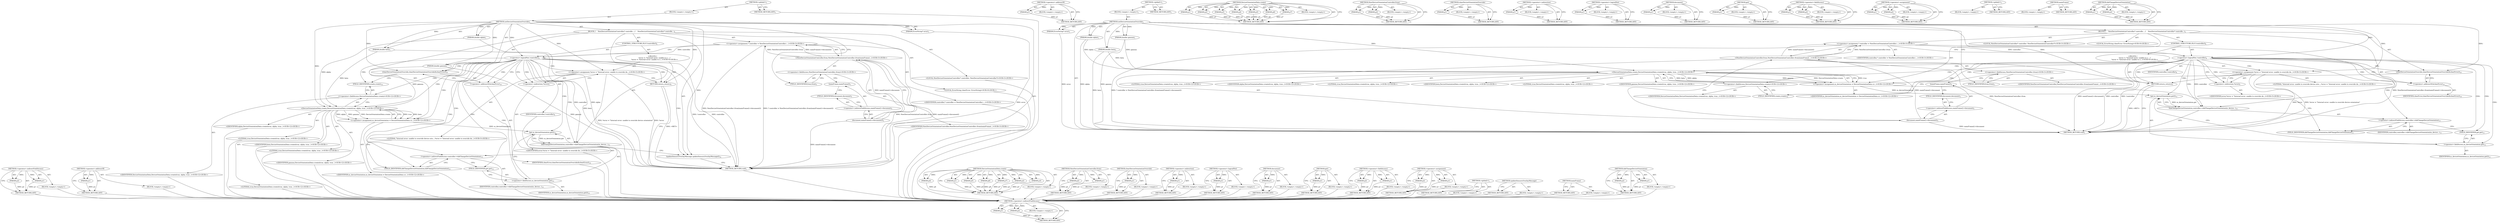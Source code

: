 digraph "didChangeDeviceOrientation" {
vulnerable_105 [label=<(METHOD,&lt;operator&gt;.indirectFieldAccess)>];
vulnerable_106 [label=<(PARAM,p1)>];
vulnerable_107 [label=<(PARAM,p2)>];
vulnerable_108 [label=<(BLOCK,&lt;empty&gt;,&lt;empty&gt;)>];
vulnerable_109 [label=<(METHOD_RETURN,ANY)>];
vulnerable_125 [label=<(METHOD,&lt;operator&gt;.addressOf)>];
vulnerable_126 [label=<(PARAM,p1)>];
vulnerable_127 [label=<(BLOCK,&lt;empty&gt;,&lt;empty&gt;)>];
vulnerable_128 [label=<(METHOD_RETURN,ANY)>];
vulnerable_6 [label=<(METHOD,&lt;global&gt;)<SUB>1</SUB>>];
vulnerable_7 [label=<(BLOCK,&lt;empty&gt;,&lt;empty&gt;)<SUB>1</SUB>>];
vulnerable_8 [label=<(METHOD,setDeviceOrientationOverride)<SUB>1</SUB>>];
vulnerable_9 [label=<(PARAM,ErrorString* error)<SUB>1</SUB>>];
vulnerable_10 [label=<(PARAM,double alpha)<SUB>1</SUB>>];
vulnerable_11 [label=<(PARAM,double beta)<SUB>1</SUB>>];
vulnerable_12 [label=<(PARAM,double gamma)<SUB>1</SUB>>];
vulnerable_13 [label=<(BLOCK,{
    NewDeviceOrientationController* controlle...,{
    NewDeviceOrientationController* controlle...)<SUB>2</SUB>>];
vulnerable_14 [label="<(LOCAL,NewDeviceOrientationController* controller: NewDeviceOrientationController*)<SUB>3</SUB>>"];
vulnerable_15 [label="<(&lt;operator&gt;.assignment,* controller = NewDeviceOrientationController::...)<SUB>3</SUB>>"];
vulnerable_16 [label="<(IDENTIFIER,controller,* controller = NewDeviceOrientationController::...)<SUB>3</SUB>>"];
vulnerable_17 [label="<(NewDeviceOrientationController.from,NewDeviceOrientationController::from(mainFrame(...)<SUB>3</SUB>>"];
vulnerable_18 [label="<(&lt;operator&gt;.fieldAccess,NewDeviceOrientationController::from)<SUB>3</SUB>>"];
vulnerable_19 [label="<(IDENTIFIER,NewDeviceOrientationController,NewDeviceOrientationController::from(mainFrame(...)<SUB>3</SUB>>"];
vulnerable_20 [label=<(FIELD_IDENTIFIER,from,from)<SUB>3</SUB>>];
vulnerable_21 [label=<(document,mainFrame()-&gt;document())<SUB>3</SUB>>];
vulnerable_22 [label=<(&lt;operator&gt;.indirectFieldAccess,mainFrame()-&gt;document)<SUB>3</SUB>>];
vulnerable_23 [label=<(mainFrame,mainFrame())<SUB>3</SUB>>];
vulnerable_24 [label=<(FIELD_IDENTIFIER,document,document)<SUB>3</SUB>>];
vulnerable_25 [label=<(CONTROL_STRUCTURE,IF,if (!controller))<SUB>4</SUB>>];
vulnerable_26 [label=<(&lt;operator&gt;.logicalNot,!controller)<SUB>4</SUB>>];
vulnerable_27 [label=<(IDENTIFIER,controller,!controller)<SUB>4</SUB>>];
vulnerable_28 [label="<(BLOCK,{
        *error = &quot;Internal error: unable to o...,{
        *error = &quot;Internal error: unable to o...)<SUB>4</SUB>>"];
vulnerable_29 [label="<(&lt;operator&gt;.assignment,*error = &quot;Internal error: unable to override de...)<SUB>5</SUB>>"];
vulnerable_30 [label=<(&lt;operator&gt;.indirection,*error)<SUB>5</SUB>>];
vulnerable_31 [label="<(IDENTIFIER,error,*error = &quot;Internal error: unable to override de...)<SUB>5</SUB>>"];
vulnerable_32 [label="<(LITERAL,&quot;Internal error: unable to override device orie...,*error = &quot;Internal error: unable to override de...)<SUB>5</SUB>>"];
vulnerable_33 [label=<(RETURN,return;,return;)<SUB>6</SUB>>];
vulnerable_34 [label="<(LOCAL,ErrorString clearError: ErrorString)<SUB>9</SUB>>"];
vulnerable_35 [label=<(clearDeviceOrientationOverride,clearDeviceOrientationOverride(&amp;clearError))<SUB>10</SUB>>];
vulnerable_36 [label=<(&lt;operator&gt;.addressOf,&amp;clearError)<SUB>10</SUB>>];
vulnerable_37 [label=<(IDENTIFIER,clearError,clearDeviceOrientationOverride(&amp;clearError))<SUB>10</SUB>>];
vulnerable_38 [label="<(&lt;operator&gt;.assignment,m_deviceOrientation = DeviceOrientationData::cr...)<SUB>12</SUB>>"];
vulnerable_39 [label="<(IDENTIFIER,m_deviceOrientation,m_deviceOrientation = DeviceOrientationData::cr...)<SUB>12</SUB>>"];
vulnerable_40 [label="<(DeviceOrientationData.create,DeviceOrientationData::create(true, alpha, true...)<SUB>12</SUB>>"];
vulnerable_41 [label="<(&lt;operator&gt;.fieldAccess,DeviceOrientationData::create)<SUB>12</SUB>>"];
vulnerable_42 [label="<(IDENTIFIER,DeviceOrientationData,DeviceOrientationData::create(true, alpha, true...)<SUB>12</SUB>>"];
vulnerable_43 [label=<(FIELD_IDENTIFIER,create,create)<SUB>12</SUB>>];
vulnerable_44 [label="<(LITERAL,true,DeviceOrientationData::create(true, alpha, true...)<SUB>12</SUB>>"];
vulnerable_45 [label="<(IDENTIFIER,alpha,DeviceOrientationData::create(true, alpha, true...)<SUB>12</SUB>>"];
vulnerable_46 [label="<(LITERAL,true,DeviceOrientationData::create(true, alpha, true...)<SUB>12</SUB>>"];
vulnerable_47 [label="<(IDENTIFIER,beta,DeviceOrientationData::create(true, alpha, true...)<SUB>12</SUB>>"];
vulnerable_48 [label="<(LITERAL,true,DeviceOrientationData::create(true, alpha, true...)<SUB>12</SUB>>"];
vulnerable_49 [label="<(IDENTIFIER,gamma,DeviceOrientationData::create(true, alpha, true...)<SUB>12</SUB>>"];
vulnerable_50 [label=<(didChangeDeviceOrientation,controller-&gt;didChangeDeviceOrientation(m_device...)<SUB>13</SUB>>];
vulnerable_51 [label=<(&lt;operator&gt;.indirectFieldAccess,controller-&gt;didChangeDeviceOrientation)<SUB>13</SUB>>];
vulnerable_52 [label=<(IDENTIFIER,controller,controller-&gt;didChangeDeviceOrientation(m_device...)<SUB>13</SUB>>];
vulnerable_53 [label=<(FIELD_IDENTIFIER,didChangeDeviceOrientation,didChangeDeviceOrientation)<SUB>13</SUB>>];
vulnerable_54 [label=<(get,m_deviceOrientation.get())<SUB>13</SUB>>];
vulnerable_55 [label=<(&lt;operator&gt;.fieldAccess,m_deviceOrientation.get)<SUB>13</SUB>>];
vulnerable_56 [label=<(IDENTIFIER,m_deviceOrientation,m_deviceOrientation.get())<SUB>13</SUB>>];
vulnerable_57 [label=<(FIELD_IDENTIFIER,get,get)<SUB>13</SUB>>];
vulnerable_58 [label=<(updateSensorsOverlayMessage,updateSensorsOverlayMessage())<SUB>14</SUB>>];
vulnerable_59 [label=<(METHOD_RETURN,void)<SUB>1</SUB>>];
vulnerable_61 [label=<(METHOD_RETURN,ANY)<SUB>1</SUB>>];
vulnerable_129 [label=<(METHOD,DeviceOrientationData.create)>];
vulnerable_130 [label=<(PARAM,p1)>];
vulnerable_131 [label=<(PARAM,p2)>];
vulnerable_132 [label=<(PARAM,p3)>];
vulnerable_133 [label=<(PARAM,p4)>];
vulnerable_134 [label=<(PARAM,p5)>];
vulnerable_135 [label=<(PARAM,p6)>];
vulnerable_136 [label=<(PARAM,p7)>];
vulnerable_137 [label=<(BLOCK,&lt;empty&gt;,&lt;empty&gt;)>];
vulnerable_138 [label=<(METHOD_RETURN,ANY)>];
vulnerable_91 [label=<(METHOD,NewDeviceOrientationController.from)>];
vulnerable_92 [label=<(PARAM,p1)>];
vulnerable_93 [label=<(PARAM,p2)>];
vulnerable_94 [label=<(BLOCK,&lt;empty&gt;,&lt;empty&gt;)>];
vulnerable_95 [label=<(METHOD_RETURN,ANY)>];
vulnerable_121 [label=<(METHOD,clearDeviceOrientationOverride)>];
vulnerable_122 [label=<(PARAM,p1)>];
vulnerable_123 [label=<(BLOCK,&lt;empty&gt;,&lt;empty&gt;)>];
vulnerable_124 [label=<(METHOD_RETURN,ANY)>];
vulnerable_117 [label=<(METHOD,&lt;operator&gt;.indirection)>];
vulnerable_118 [label=<(PARAM,p1)>];
vulnerable_119 [label=<(BLOCK,&lt;empty&gt;,&lt;empty&gt;)>];
vulnerable_120 [label=<(METHOD_RETURN,ANY)>];
vulnerable_113 [label=<(METHOD,&lt;operator&gt;.logicalNot)>];
vulnerable_114 [label=<(PARAM,p1)>];
vulnerable_115 [label=<(BLOCK,&lt;empty&gt;,&lt;empty&gt;)>];
vulnerable_116 [label=<(METHOD_RETURN,ANY)>];
vulnerable_101 [label=<(METHOD,document)>];
vulnerable_102 [label=<(PARAM,p1)>];
vulnerable_103 [label=<(BLOCK,&lt;empty&gt;,&lt;empty&gt;)>];
vulnerable_104 [label=<(METHOD_RETURN,ANY)>];
vulnerable_144 [label=<(METHOD,get)>];
vulnerable_145 [label=<(PARAM,p1)>];
vulnerable_146 [label=<(BLOCK,&lt;empty&gt;,&lt;empty&gt;)>];
vulnerable_147 [label=<(METHOD_RETURN,ANY)>];
vulnerable_96 [label=<(METHOD,&lt;operator&gt;.fieldAccess)>];
vulnerable_97 [label=<(PARAM,p1)>];
vulnerable_98 [label=<(PARAM,p2)>];
vulnerable_99 [label=<(BLOCK,&lt;empty&gt;,&lt;empty&gt;)>];
vulnerable_100 [label=<(METHOD_RETURN,ANY)>];
vulnerable_86 [label=<(METHOD,&lt;operator&gt;.assignment)>];
vulnerable_87 [label=<(PARAM,p1)>];
vulnerable_88 [label=<(PARAM,p2)>];
vulnerable_89 [label=<(BLOCK,&lt;empty&gt;,&lt;empty&gt;)>];
vulnerable_90 [label=<(METHOD_RETURN,ANY)>];
vulnerable_80 [label=<(METHOD,&lt;global&gt;)<SUB>1</SUB>>];
vulnerable_81 [label=<(BLOCK,&lt;empty&gt;,&lt;empty&gt;)>];
vulnerable_82 [label=<(METHOD_RETURN,ANY)>];
vulnerable_148 [label=<(METHOD,updateSensorsOverlayMessage)>];
vulnerable_149 [label=<(BLOCK,&lt;empty&gt;,&lt;empty&gt;)>];
vulnerable_150 [label=<(METHOD_RETURN,ANY)>];
vulnerable_110 [label=<(METHOD,mainFrame)>];
vulnerable_111 [label=<(BLOCK,&lt;empty&gt;,&lt;empty&gt;)>];
vulnerable_112 [label=<(METHOD_RETURN,ANY)>];
vulnerable_139 [label=<(METHOD,didChangeDeviceOrientation)>];
vulnerable_140 [label=<(PARAM,p1)>];
vulnerable_141 [label=<(PARAM,p2)>];
vulnerable_142 [label=<(BLOCK,&lt;empty&gt;,&lt;empty&gt;)>];
vulnerable_143 [label=<(METHOD_RETURN,ANY)>];
fixed_104 [label=<(METHOD,&lt;operator&gt;.indirectFieldAccess)>];
fixed_105 [label=<(PARAM,p1)>];
fixed_106 [label=<(PARAM,p2)>];
fixed_107 [label=<(BLOCK,&lt;empty&gt;,&lt;empty&gt;)>];
fixed_108 [label=<(METHOD_RETURN,ANY)>];
fixed_124 [label=<(METHOD,&lt;operator&gt;.addressOf)>];
fixed_125 [label=<(PARAM,p1)>];
fixed_126 [label=<(BLOCK,&lt;empty&gt;,&lt;empty&gt;)>];
fixed_127 [label=<(METHOD_RETURN,ANY)>];
fixed_6 [label=<(METHOD,&lt;global&gt;)<SUB>1</SUB>>];
fixed_7 [label=<(BLOCK,&lt;empty&gt;,&lt;empty&gt;)<SUB>1</SUB>>];
fixed_8 [label=<(METHOD,setDeviceOrientationOverride)<SUB>1</SUB>>];
fixed_9 [label=<(PARAM,ErrorString* error)<SUB>1</SUB>>];
fixed_10 [label=<(PARAM,double alpha)<SUB>1</SUB>>];
fixed_11 [label=<(PARAM,double beta)<SUB>1</SUB>>];
fixed_12 [label=<(PARAM,double gamma)<SUB>1</SUB>>];
fixed_13 [label=<(BLOCK,{
    NewDeviceOrientationController* controlle...,{
    NewDeviceOrientationController* controlle...)<SUB>2</SUB>>];
fixed_14 [label="<(LOCAL,NewDeviceOrientationController* controller: NewDeviceOrientationController*)<SUB>3</SUB>>"];
fixed_15 [label="<(&lt;operator&gt;.assignment,* controller = NewDeviceOrientationController::...)<SUB>3</SUB>>"];
fixed_16 [label="<(IDENTIFIER,controller,* controller = NewDeviceOrientationController::...)<SUB>3</SUB>>"];
fixed_17 [label="<(NewDeviceOrientationController.from,NewDeviceOrientationController::from(mainFrame(...)<SUB>3</SUB>>"];
fixed_18 [label="<(&lt;operator&gt;.fieldAccess,NewDeviceOrientationController::from)<SUB>3</SUB>>"];
fixed_19 [label="<(IDENTIFIER,NewDeviceOrientationController,NewDeviceOrientationController::from(mainFrame(...)<SUB>3</SUB>>"];
fixed_20 [label=<(FIELD_IDENTIFIER,from,from)<SUB>3</SUB>>];
fixed_21 [label=<(document,mainFrame()-&gt;document())<SUB>3</SUB>>];
fixed_22 [label=<(&lt;operator&gt;.indirectFieldAccess,mainFrame()-&gt;document)<SUB>3</SUB>>];
fixed_23 [label=<(mainFrame,mainFrame())<SUB>3</SUB>>];
fixed_24 [label=<(FIELD_IDENTIFIER,document,document)<SUB>3</SUB>>];
fixed_25 [label=<(CONTROL_STRUCTURE,IF,if (!controller))<SUB>4</SUB>>];
fixed_26 [label=<(&lt;operator&gt;.logicalNot,!controller)<SUB>4</SUB>>];
fixed_27 [label=<(IDENTIFIER,controller,!controller)<SUB>4</SUB>>];
fixed_28 [label="<(BLOCK,{
        *error = &quot;Internal error: unable to o...,{
        *error = &quot;Internal error: unable to o...)<SUB>4</SUB>>"];
fixed_29 [label="<(&lt;operator&gt;.assignment,*error = &quot;Internal error: unable to override de...)<SUB>5</SUB>>"];
fixed_30 [label=<(&lt;operator&gt;.indirection,*error)<SUB>5</SUB>>];
fixed_31 [label="<(IDENTIFIER,error,*error = &quot;Internal error: unable to override de...)<SUB>5</SUB>>"];
fixed_32 [label="<(LITERAL,&quot;Internal error: unable to override device orie...,*error = &quot;Internal error: unable to override de...)<SUB>5</SUB>>"];
fixed_33 [label=<(RETURN,return;,return;)<SUB>6</SUB>>];
fixed_34 [label="<(LOCAL,ErrorString clearError: ErrorString)<SUB>9</SUB>>"];
fixed_35 [label=<(clearDeviceOrientationOverride,clearDeviceOrientationOverride(&amp;clearError))<SUB>10</SUB>>];
fixed_36 [label=<(&lt;operator&gt;.addressOf,&amp;clearError)<SUB>10</SUB>>];
fixed_37 [label=<(IDENTIFIER,clearError,clearDeviceOrientationOverride(&amp;clearError))<SUB>10</SUB>>];
fixed_38 [label="<(&lt;operator&gt;.assignment,m_deviceOrientation = DeviceOrientationData::cr...)<SUB>12</SUB>>"];
fixed_39 [label="<(IDENTIFIER,m_deviceOrientation,m_deviceOrientation = DeviceOrientationData::cr...)<SUB>12</SUB>>"];
fixed_40 [label="<(DeviceOrientationData.create,DeviceOrientationData::create(true, alpha, true...)<SUB>12</SUB>>"];
fixed_41 [label="<(&lt;operator&gt;.fieldAccess,DeviceOrientationData::create)<SUB>12</SUB>>"];
fixed_42 [label="<(IDENTIFIER,DeviceOrientationData,DeviceOrientationData::create(true, alpha, true...)<SUB>12</SUB>>"];
fixed_43 [label=<(FIELD_IDENTIFIER,create,create)<SUB>12</SUB>>];
fixed_44 [label="<(LITERAL,true,DeviceOrientationData::create(true, alpha, true...)<SUB>12</SUB>>"];
fixed_45 [label="<(IDENTIFIER,alpha,DeviceOrientationData::create(true, alpha, true...)<SUB>12</SUB>>"];
fixed_46 [label="<(LITERAL,true,DeviceOrientationData::create(true, alpha, true...)<SUB>12</SUB>>"];
fixed_47 [label="<(IDENTIFIER,beta,DeviceOrientationData::create(true, alpha, true...)<SUB>12</SUB>>"];
fixed_48 [label="<(LITERAL,true,DeviceOrientationData::create(true, alpha, true...)<SUB>12</SUB>>"];
fixed_49 [label="<(IDENTIFIER,gamma,DeviceOrientationData::create(true, alpha, true...)<SUB>12</SUB>>"];
fixed_50 [label=<(didChangeDeviceOrientation,controller-&gt;didChangeDeviceOrientation(m_device...)<SUB>13</SUB>>];
fixed_51 [label=<(&lt;operator&gt;.indirectFieldAccess,controller-&gt;didChangeDeviceOrientation)<SUB>13</SUB>>];
fixed_52 [label=<(IDENTIFIER,controller,controller-&gt;didChangeDeviceOrientation(m_device...)<SUB>13</SUB>>];
fixed_53 [label=<(FIELD_IDENTIFIER,didChangeDeviceOrientation,didChangeDeviceOrientation)<SUB>13</SUB>>];
fixed_54 [label=<(get,m_deviceOrientation.get())<SUB>13</SUB>>];
fixed_55 [label=<(&lt;operator&gt;.fieldAccess,m_deviceOrientation.get)<SUB>13</SUB>>];
fixed_56 [label=<(IDENTIFIER,m_deviceOrientation,m_deviceOrientation.get())<SUB>13</SUB>>];
fixed_57 [label=<(FIELD_IDENTIFIER,get,get)<SUB>13</SUB>>];
fixed_58 [label=<(METHOD_RETURN,void)<SUB>1</SUB>>];
fixed_60 [label=<(METHOD_RETURN,ANY)<SUB>1</SUB>>];
fixed_128 [label=<(METHOD,DeviceOrientationData.create)>];
fixed_129 [label=<(PARAM,p1)>];
fixed_130 [label=<(PARAM,p2)>];
fixed_131 [label=<(PARAM,p3)>];
fixed_132 [label=<(PARAM,p4)>];
fixed_133 [label=<(PARAM,p5)>];
fixed_134 [label=<(PARAM,p6)>];
fixed_135 [label=<(PARAM,p7)>];
fixed_136 [label=<(BLOCK,&lt;empty&gt;,&lt;empty&gt;)>];
fixed_137 [label=<(METHOD_RETURN,ANY)>];
fixed_90 [label=<(METHOD,NewDeviceOrientationController.from)>];
fixed_91 [label=<(PARAM,p1)>];
fixed_92 [label=<(PARAM,p2)>];
fixed_93 [label=<(BLOCK,&lt;empty&gt;,&lt;empty&gt;)>];
fixed_94 [label=<(METHOD_RETURN,ANY)>];
fixed_120 [label=<(METHOD,clearDeviceOrientationOverride)>];
fixed_121 [label=<(PARAM,p1)>];
fixed_122 [label=<(BLOCK,&lt;empty&gt;,&lt;empty&gt;)>];
fixed_123 [label=<(METHOD_RETURN,ANY)>];
fixed_116 [label=<(METHOD,&lt;operator&gt;.indirection)>];
fixed_117 [label=<(PARAM,p1)>];
fixed_118 [label=<(BLOCK,&lt;empty&gt;,&lt;empty&gt;)>];
fixed_119 [label=<(METHOD_RETURN,ANY)>];
fixed_112 [label=<(METHOD,&lt;operator&gt;.logicalNot)>];
fixed_113 [label=<(PARAM,p1)>];
fixed_114 [label=<(BLOCK,&lt;empty&gt;,&lt;empty&gt;)>];
fixed_115 [label=<(METHOD_RETURN,ANY)>];
fixed_100 [label=<(METHOD,document)>];
fixed_101 [label=<(PARAM,p1)>];
fixed_102 [label=<(BLOCK,&lt;empty&gt;,&lt;empty&gt;)>];
fixed_103 [label=<(METHOD_RETURN,ANY)>];
fixed_143 [label=<(METHOD,get)>];
fixed_144 [label=<(PARAM,p1)>];
fixed_145 [label=<(BLOCK,&lt;empty&gt;,&lt;empty&gt;)>];
fixed_146 [label=<(METHOD_RETURN,ANY)>];
fixed_95 [label=<(METHOD,&lt;operator&gt;.fieldAccess)>];
fixed_96 [label=<(PARAM,p1)>];
fixed_97 [label=<(PARAM,p2)>];
fixed_98 [label=<(BLOCK,&lt;empty&gt;,&lt;empty&gt;)>];
fixed_99 [label=<(METHOD_RETURN,ANY)>];
fixed_85 [label=<(METHOD,&lt;operator&gt;.assignment)>];
fixed_86 [label=<(PARAM,p1)>];
fixed_87 [label=<(PARAM,p2)>];
fixed_88 [label=<(BLOCK,&lt;empty&gt;,&lt;empty&gt;)>];
fixed_89 [label=<(METHOD_RETURN,ANY)>];
fixed_79 [label=<(METHOD,&lt;global&gt;)<SUB>1</SUB>>];
fixed_80 [label=<(BLOCK,&lt;empty&gt;,&lt;empty&gt;)>];
fixed_81 [label=<(METHOD_RETURN,ANY)>];
fixed_109 [label=<(METHOD,mainFrame)>];
fixed_110 [label=<(BLOCK,&lt;empty&gt;,&lt;empty&gt;)>];
fixed_111 [label=<(METHOD_RETURN,ANY)>];
fixed_138 [label=<(METHOD,didChangeDeviceOrientation)>];
fixed_139 [label=<(PARAM,p1)>];
fixed_140 [label=<(PARAM,p2)>];
fixed_141 [label=<(BLOCK,&lt;empty&gt;,&lt;empty&gt;)>];
fixed_142 [label=<(METHOD_RETURN,ANY)>];
vulnerable_105 -> vulnerable_106  [key=0, label="AST: "];
vulnerable_105 -> vulnerable_106  [key=1, label="DDG: "];
vulnerable_105 -> vulnerable_108  [key=0, label="AST: "];
vulnerable_105 -> vulnerable_107  [key=0, label="AST: "];
vulnerable_105 -> vulnerable_107  [key=1, label="DDG: "];
vulnerable_105 -> vulnerable_109  [key=0, label="AST: "];
vulnerable_105 -> vulnerable_109  [key=1, label="CFG: "];
vulnerable_106 -> vulnerable_109  [key=0, label="DDG: p1"];
vulnerable_107 -> vulnerable_109  [key=0, label="DDG: p2"];
vulnerable_108 -> fixed_104  [key=0];
vulnerable_109 -> fixed_104  [key=0];
vulnerable_125 -> vulnerable_126  [key=0, label="AST: "];
vulnerable_125 -> vulnerable_126  [key=1, label="DDG: "];
vulnerable_125 -> vulnerable_127  [key=0, label="AST: "];
vulnerable_125 -> vulnerable_128  [key=0, label="AST: "];
vulnerable_125 -> vulnerable_128  [key=1, label="CFG: "];
vulnerable_126 -> vulnerable_128  [key=0, label="DDG: p1"];
vulnerable_127 -> fixed_104  [key=0];
vulnerable_128 -> fixed_104  [key=0];
vulnerable_6 -> vulnerable_7  [key=0, label="AST: "];
vulnerable_6 -> vulnerable_61  [key=0, label="AST: "];
vulnerable_6 -> vulnerable_61  [key=1, label="CFG: "];
vulnerable_7 -> vulnerable_8  [key=0, label="AST: "];
vulnerable_8 -> vulnerable_9  [key=0, label="AST: "];
vulnerable_8 -> vulnerable_9  [key=1, label="DDG: "];
vulnerable_8 -> vulnerable_10  [key=0, label="AST: "];
vulnerable_8 -> vulnerable_10  [key=1, label="DDG: "];
vulnerable_8 -> vulnerable_11  [key=0, label="AST: "];
vulnerable_8 -> vulnerable_11  [key=1, label="DDG: "];
vulnerable_8 -> vulnerable_12  [key=0, label="AST: "];
vulnerable_8 -> vulnerable_12  [key=1, label="DDG: "];
vulnerable_8 -> vulnerable_13  [key=0, label="AST: "];
vulnerable_8 -> vulnerable_59  [key=0, label="AST: "];
vulnerable_8 -> vulnerable_20  [key=0, label="CFG: "];
vulnerable_8 -> vulnerable_58  [key=0, label="DDG: "];
vulnerable_8 -> vulnerable_35  [key=0, label="DDG: "];
vulnerable_8 -> vulnerable_26  [key=0, label="DDG: "];
vulnerable_8 -> vulnerable_29  [key=0, label="DDG: "];
vulnerable_8 -> vulnerable_33  [key=0, label="DDG: "];
vulnerable_8 -> vulnerable_40  [key=0, label="DDG: "];
vulnerable_9 -> vulnerable_59  [key=0, label="DDG: error"];
vulnerable_10 -> vulnerable_59  [key=0, label="DDG: alpha"];
vulnerable_10 -> vulnerable_40  [key=0, label="DDG: alpha"];
vulnerable_11 -> vulnerable_59  [key=0, label="DDG: beta"];
vulnerable_11 -> vulnerable_40  [key=0, label="DDG: beta"];
vulnerable_12 -> vulnerable_59  [key=0, label="DDG: gamma"];
vulnerable_12 -> vulnerable_40  [key=0, label="DDG: gamma"];
vulnerable_13 -> vulnerable_14  [key=0, label="AST: "];
vulnerable_13 -> vulnerable_15  [key=0, label="AST: "];
vulnerable_13 -> vulnerable_25  [key=0, label="AST: "];
vulnerable_13 -> vulnerable_34  [key=0, label="AST: "];
vulnerable_13 -> vulnerable_35  [key=0, label="AST: "];
vulnerable_13 -> vulnerable_38  [key=0, label="AST: "];
vulnerable_13 -> vulnerable_50  [key=0, label="AST: "];
vulnerable_13 -> vulnerable_58  [key=0, label="AST: "];
vulnerable_14 -> fixed_104  [key=0];
vulnerable_15 -> vulnerable_16  [key=0, label="AST: "];
vulnerable_15 -> vulnerable_17  [key=0, label="AST: "];
vulnerable_15 -> vulnerable_26  [key=0, label="CFG: "];
vulnerable_15 -> vulnerable_26  [key=1, label="DDG: controller"];
vulnerable_15 -> vulnerable_59  [key=0, label="DDG: NewDeviceOrientationController::from(mainFrame()-&gt;document())"];
vulnerable_15 -> vulnerable_59  [key=1, label="DDG: * controller = NewDeviceOrientationController::from(mainFrame()-&gt;document())"];
vulnerable_16 -> fixed_104  [key=0];
vulnerable_17 -> vulnerable_18  [key=0, label="AST: "];
vulnerable_17 -> vulnerable_21  [key=0, label="AST: "];
vulnerable_17 -> vulnerable_15  [key=0, label="CFG: "];
vulnerable_17 -> vulnerable_15  [key=1, label="DDG: NewDeviceOrientationController::from"];
vulnerable_17 -> vulnerable_15  [key=2, label="DDG: mainFrame()-&gt;document()"];
vulnerable_17 -> vulnerable_59  [key=0, label="DDG: NewDeviceOrientationController::from"];
vulnerable_17 -> vulnerable_59  [key=1, label="DDG: mainFrame()-&gt;document()"];
vulnerable_18 -> vulnerable_19  [key=0, label="AST: "];
vulnerable_18 -> vulnerable_20  [key=0, label="AST: "];
vulnerable_18 -> vulnerable_23  [key=0, label="CFG: "];
vulnerable_19 -> fixed_104  [key=0];
vulnerable_20 -> vulnerable_18  [key=0, label="CFG: "];
vulnerable_21 -> vulnerable_22  [key=0, label="AST: "];
vulnerable_21 -> vulnerable_17  [key=0, label="CFG: "];
vulnerable_21 -> vulnerable_17  [key=1, label="DDG: mainFrame()-&gt;document"];
vulnerable_21 -> vulnerable_59  [key=0, label="DDG: mainFrame()-&gt;document"];
vulnerable_22 -> vulnerable_23  [key=0, label="AST: "];
vulnerable_22 -> vulnerable_24  [key=0, label="AST: "];
vulnerable_22 -> vulnerable_21  [key=0, label="CFG: "];
vulnerable_23 -> vulnerable_24  [key=0, label="CFG: "];
vulnerable_24 -> vulnerable_22  [key=0, label="CFG: "];
vulnerable_25 -> vulnerable_26  [key=0, label="AST: "];
vulnerable_25 -> vulnerable_28  [key=0, label="AST: "];
vulnerable_26 -> vulnerable_27  [key=0, label="AST: "];
vulnerable_26 -> vulnerable_30  [key=0, label="CFG: "];
vulnerable_26 -> vulnerable_30  [key=1, label="CDG: "];
vulnerable_26 -> vulnerable_36  [key=0, label="CFG: "];
vulnerable_26 -> vulnerable_36  [key=1, label="CDG: "];
vulnerable_26 -> vulnerable_59  [key=0, label="DDG: controller"];
vulnerable_26 -> vulnerable_59  [key=1, label="DDG: !controller"];
vulnerable_26 -> vulnerable_50  [key=0, label="DDG: controller"];
vulnerable_26 -> vulnerable_50  [key=1, label="CDG: "];
vulnerable_26 -> vulnerable_58  [key=0, label="CDG: "];
vulnerable_26 -> vulnerable_33  [key=0, label="CDG: "];
vulnerable_26 -> vulnerable_51  [key=0, label="CDG: "];
vulnerable_26 -> vulnerable_57  [key=0, label="CDG: "];
vulnerable_26 -> vulnerable_53  [key=0, label="CDG: "];
vulnerable_26 -> vulnerable_38  [key=0, label="CDG: "];
vulnerable_26 -> vulnerable_41  [key=0, label="CDG: "];
vulnerable_26 -> vulnerable_40  [key=0, label="CDG: "];
vulnerable_26 -> vulnerable_29  [key=0, label="CDG: "];
vulnerable_26 -> vulnerable_35  [key=0, label="CDG: "];
vulnerable_26 -> vulnerable_55  [key=0, label="CDG: "];
vulnerable_26 -> vulnerable_54  [key=0, label="CDG: "];
vulnerable_26 -> vulnerable_43  [key=0, label="CDG: "];
vulnerable_27 -> fixed_104  [key=0];
vulnerable_28 -> vulnerable_29  [key=0, label="AST: "];
vulnerable_28 -> vulnerable_33  [key=0, label="AST: "];
vulnerable_29 -> vulnerable_30  [key=0, label="AST: "];
vulnerable_29 -> vulnerable_32  [key=0, label="AST: "];
vulnerable_29 -> vulnerable_33  [key=0, label="CFG: "];
vulnerable_29 -> vulnerable_59  [key=0, label="DDG: *error"];
vulnerable_29 -> vulnerable_59  [key=1, label="DDG: *error = &quot;Internal error: unable to override device orientation&quot;"];
vulnerable_30 -> vulnerable_31  [key=0, label="AST: "];
vulnerable_30 -> vulnerable_29  [key=0, label="CFG: "];
vulnerable_31 -> fixed_104  [key=0];
vulnerable_32 -> fixed_104  [key=0];
vulnerable_33 -> vulnerable_59  [key=0, label="CFG: "];
vulnerable_33 -> vulnerable_59  [key=1, label="DDG: &lt;RET&gt;"];
vulnerable_34 -> fixed_104  [key=0];
vulnerable_35 -> vulnerable_36  [key=0, label="AST: "];
vulnerable_35 -> vulnerable_43  [key=0, label="CFG: "];
vulnerable_36 -> vulnerable_37  [key=0, label="AST: "];
vulnerable_36 -> vulnerable_35  [key=0, label="CFG: "];
vulnerable_37 -> fixed_104  [key=0];
vulnerable_38 -> vulnerable_39  [key=0, label="AST: "];
vulnerable_38 -> vulnerable_40  [key=0, label="AST: "];
vulnerable_38 -> vulnerable_53  [key=0, label="CFG: "];
vulnerable_38 -> vulnerable_54  [key=0, label="DDG: m_deviceOrientation"];
vulnerable_39 -> fixed_104  [key=0];
vulnerable_40 -> vulnerable_41  [key=0, label="AST: "];
vulnerable_40 -> vulnerable_44  [key=0, label="AST: "];
vulnerable_40 -> vulnerable_45  [key=0, label="AST: "];
vulnerable_40 -> vulnerable_46  [key=0, label="AST: "];
vulnerable_40 -> vulnerable_47  [key=0, label="AST: "];
vulnerable_40 -> vulnerable_48  [key=0, label="AST: "];
vulnerable_40 -> vulnerable_49  [key=0, label="AST: "];
vulnerable_40 -> vulnerable_38  [key=0, label="CFG: "];
vulnerable_40 -> vulnerable_38  [key=1, label="DDG: true"];
vulnerable_40 -> vulnerable_38  [key=2, label="DDG: beta"];
vulnerable_40 -> vulnerable_38  [key=3, label="DDG: alpha"];
vulnerable_40 -> vulnerable_38  [key=4, label="DDG: gamma"];
vulnerable_40 -> vulnerable_38  [key=5, label="DDG: DeviceOrientationData::create"];
vulnerable_41 -> vulnerable_42  [key=0, label="AST: "];
vulnerable_41 -> vulnerable_43  [key=0, label="AST: "];
vulnerable_41 -> vulnerable_40  [key=0, label="CFG: "];
vulnerable_42 -> fixed_104  [key=0];
vulnerable_43 -> vulnerable_41  [key=0, label="CFG: "];
vulnerable_44 -> fixed_104  [key=0];
vulnerable_45 -> fixed_104  [key=0];
vulnerable_46 -> fixed_104  [key=0];
vulnerable_47 -> fixed_104  [key=0];
vulnerable_48 -> fixed_104  [key=0];
vulnerable_49 -> fixed_104  [key=0];
vulnerable_50 -> vulnerable_51  [key=0, label="AST: "];
vulnerable_50 -> vulnerable_54  [key=0, label="AST: "];
vulnerable_50 -> vulnerable_58  [key=0, label="CFG: "];
vulnerable_51 -> vulnerable_52  [key=0, label="AST: "];
vulnerable_51 -> vulnerable_53  [key=0, label="AST: "];
vulnerable_51 -> vulnerable_57  [key=0, label="CFG: "];
vulnerable_52 -> fixed_104  [key=0];
vulnerable_53 -> vulnerable_51  [key=0, label="CFG: "];
vulnerable_54 -> vulnerable_55  [key=0, label="AST: "];
vulnerable_54 -> vulnerable_50  [key=0, label="CFG: "];
vulnerable_54 -> vulnerable_50  [key=1, label="DDG: m_deviceOrientation.get"];
vulnerable_55 -> vulnerable_56  [key=0, label="AST: "];
vulnerable_55 -> vulnerable_57  [key=0, label="AST: "];
vulnerable_55 -> vulnerable_54  [key=0, label="CFG: "];
vulnerable_56 -> fixed_104  [key=0];
vulnerable_57 -> vulnerable_55  [key=0, label="CFG: "];
vulnerable_58 -> vulnerable_59  [key=0, label="CFG: "];
vulnerable_59 -> fixed_104  [key=0];
vulnerable_61 -> fixed_104  [key=0];
vulnerable_129 -> vulnerable_130  [key=0, label="AST: "];
vulnerable_129 -> vulnerable_130  [key=1, label="DDG: "];
vulnerable_129 -> vulnerable_137  [key=0, label="AST: "];
vulnerable_129 -> vulnerable_131  [key=0, label="AST: "];
vulnerable_129 -> vulnerable_131  [key=1, label="DDG: "];
vulnerable_129 -> vulnerable_138  [key=0, label="AST: "];
vulnerable_129 -> vulnerable_138  [key=1, label="CFG: "];
vulnerable_129 -> vulnerable_132  [key=0, label="AST: "];
vulnerable_129 -> vulnerable_132  [key=1, label="DDG: "];
vulnerable_129 -> vulnerable_133  [key=0, label="AST: "];
vulnerable_129 -> vulnerable_133  [key=1, label="DDG: "];
vulnerable_129 -> vulnerable_134  [key=0, label="AST: "];
vulnerable_129 -> vulnerable_134  [key=1, label="DDG: "];
vulnerable_129 -> vulnerable_135  [key=0, label="AST: "];
vulnerable_129 -> vulnerable_135  [key=1, label="DDG: "];
vulnerable_129 -> vulnerable_136  [key=0, label="AST: "];
vulnerable_129 -> vulnerable_136  [key=1, label="DDG: "];
vulnerable_130 -> vulnerable_138  [key=0, label="DDG: p1"];
vulnerable_131 -> vulnerable_138  [key=0, label="DDG: p2"];
vulnerable_132 -> vulnerable_138  [key=0, label="DDG: p3"];
vulnerable_133 -> vulnerable_138  [key=0, label="DDG: p4"];
vulnerable_134 -> vulnerable_138  [key=0, label="DDG: p5"];
vulnerable_135 -> vulnerable_138  [key=0, label="DDG: p6"];
vulnerable_136 -> vulnerable_138  [key=0, label="DDG: p7"];
vulnerable_137 -> fixed_104  [key=0];
vulnerable_138 -> fixed_104  [key=0];
vulnerable_91 -> vulnerable_92  [key=0, label="AST: "];
vulnerable_91 -> vulnerable_92  [key=1, label="DDG: "];
vulnerable_91 -> vulnerable_94  [key=0, label="AST: "];
vulnerable_91 -> vulnerable_93  [key=0, label="AST: "];
vulnerable_91 -> vulnerable_93  [key=1, label="DDG: "];
vulnerable_91 -> vulnerable_95  [key=0, label="AST: "];
vulnerable_91 -> vulnerable_95  [key=1, label="CFG: "];
vulnerable_92 -> vulnerable_95  [key=0, label="DDG: p1"];
vulnerable_93 -> vulnerable_95  [key=0, label="DDG: p2"];
vulnerable_94 -> fixed_104  [key=0];
vulnerable_95 -> fixed_104  [key=0];
vulnerable_121 -> vulnerable_122  [key=0, label="AST: "];
vulnerable_121 -> vulnerable_122  [key=1, label="DDG: "];
vulnerable_121 -> vulnerable_123  [key=0, label="AST: "];
vulnerable_121 -> vulnerable_124  [key=0, label="AST: "];
vulnerable_121 -> vulnerable_124  [key=1, label="CFG: "];
vulnerable_122 -> vulnerable_124  [key=0, label="DDG: p1"];
vulnerable_123 -> fixed_104  [key=0];
vulnerable_124 -> fixed_104  [key=0];
vulnerable_117 -> vulnerable_118  [key=0, label="AST: "];
vulnerable_117 -> vulnerable_118  [key=1, label="DDG: "];
vulnerable_117 -> vulnerable_119  [key=0, label="AST: "];
vulnerable_117 -> vulnerable_120  [key=0, label="AST: "];
vulnerable_117 -> vulnerable_120  [key=1, label="CFG: "];
vulnerable_118 -> vulnerable_120  [key=0, label="DDG: p1"];
vulnerable_119 -> fixed_104  [key=0];
vulnerable_120 -> fixed_104  [key=0];
vulnerable_113 -> vulnerable_114  [key=0, label="AST: "];
vulnerable_113 -> vulnerable_114  [key=1, label="DDG: "];
vulnerable_113 -> vulnerable_115  [key=0, label="AST: "];
vulnerable_113 -> vulnerable_116  [key=0, label="AST: "];
vulnerable_113 -> vulnerable_116  [key=1, label="CFG: "];
vulnerable_114 -> vulnerable_116  [key=0, label="DDG: p1"];
vulnerable_115 -> fixed_104  [key=0];
vulnerable_116 -> fixed_104  [key=0];
vulnerable_101 -> vulnerable_102  [key=0, label="AST: "];
vulnerable_101 -> vulnerable_102  [key=1, label="DDG: "];
vulnerable_101 -> vulnerable_103  [key=0, label="AST: "];
vulnerable_101 -> vulnerable_104  [key=0, label="AST: "];
vulnerable_101 -> vulnerable_104  [key=1, label="CFG: "];
vulnerable_102 -> vulnerable_104  [key=0, label="DDG: p1"];
vulnerable_103 -> fixed_104  [key=0];
vulnerable_104 -> fixed_104  [key=0];
vulnerable_144 -> vulnerable_145  [key=0, label="AST: "];
vulnerable_144 -> vulnerable_145  [key=1, label="DDG: "];
vulnerable_144 -> vulnerable_146  [key=0, label="AST: "];
vulnerable_144 -> vulnerable_147  [key=0, label="AST: "];
vulnerable_144 -> vulnerable_147  [key=1, label="CFG: "];
vulnerable_145 -> vulnerable_147  [key=0, label="DDG: p1"];
vulnerable_146 -> fixed_104  [key=0];
vulnerable_147 -> fixed_104  [key=0];
vulnerable_96 -> vulnerable_97  [key=0, label="AST: "];
vulnerable_96 -> vulnerable_97  [key=1, label="DDG: "];
vulnerable_96 -> vulnerable_99  [key=0, label="AST: "];
vulnerable_96 -> vulnerable_98  [key=0, label="AST: "];
vulnerable_96 -> vulnerable_98  [key=1, label="DDG: "];
vulnerable_96 -> vulnerable_100  [key=0, label="AST: "];
vulnerable_96 -> vulnerable_100  [key=1, label="CFG: "];
vulnerable_97 -> vulnerable_100  [key=0, label="DDG: p1"];
vulnerable_98 -> vulnerable_100  [key=0, label="DDG: p2"];
vulnerable_99 -> fixed_104  [key=0];
vulnerable_100 -> fixed_104  [key=0];
vulnerable_86 -> vulnerable_87  [key=0, label="AST: "];
vulnerable_86 -> vulnerable_87  [key=1, label="DDG: "];
vulnerable_86 -> vulnerable_89  [key=0, label="AST: "];
vulnerable_86 -> vulnerable_88  [key=0, label="AST: "];
vulnerable_86 -> vulnerable_88  [key=1, label="DDG: "];
vulnerable_86 -> vulnerable_90  [key=0, label="AST: "];
vulnerable_86 -> vulnerable_90  [key=1, label="CFG: "];
vulnerable_87 -> vulnerable_90  [key=0, label="DDG: p1"];
vulnerable_88 -> vulnerable_90  [key=0, label="DDG: p2"];
vulnerable_89 -> fixed_104  [key=0];
vulnerable_90 -> fixed_104  [key=0];
vulnerable_80 -> vulnerable_81  [key=0, label="AST: "];
vulnerable_80 -> vulnerable_82  [key=0, label="AST: "];
vulnerable_80 -> vulnerable_82  [key=1, label="CFG: "];
vulnerable_81 -> fixed_104  [key=0];
vulnerable_82 -> fixed_104  [key=0];
vulnerable_148 -> vulnerable_149  [key=0, label="AST: "];
vulnerable_148 -> vulnerable_150  [key=0, label="AST: "];
vulnerable_148 -> vulnerable_150  [key=1, label="CFG: "];
vulnerable_149 -> fixed_104  [key=0];
vulnerable_150 -> fixed_104  [key=0];
vulnerable_110 -> vulnerable_111  [key=0, label="AST: "];
vulnerable_110 -> vulnerable_112  [key=0, label="AST: "];
vulnerable_110 -> vulnerable_112  [key=1, label="CFG: "];
vulnerable_111 -> fixed_104  [key=0];
vulnerable_112 -> fixed_104  [key=0];
vulnerable_139 -> vulnerable_140  [key=0, label="AST: "];
vulnerable_139 -> vulnerable_140  [key=1, label="DDG: "];
vulnerable_139 -> vulnerable_142  [key=0, label="AST: "];
vulnerable_139 -> vulnerable_141  [key=0, label="AST: "];
vulnerable_139 -> vulnerable_141  [key=1, label="DDG: "];
vulnerable_139 -> vulnerable_143  [key=0, label="AST: "];
vulnerable_139 -> vulnerable_143  [key=1, label="CFG: "];
vulnerable_140 -> vulnerable_143  [key=0, label="DDG: p1"];
vulnerable_141 -> vulnerable_143  [key=0, label="DDG: p2"];
vulnerable_142 -> fixed_104  [key=0];
vulnerable_143 -> fixed_104  [key=0];
fixed_104 -> fixed_105  [key=0, label="AST: "];
fixed_104 -> fixed_105  [key=1, label="DDG: "];
fixed_104 -> fixed_107  [key=0, label="AST: "];
fixed_104 -> fixed_106  [key=0, label="AST: "];
fixed_104 -> fixed_106  [key=1, label="DDG: "];
fixed_104 -> fixed_108  [key=0, label="AST: "];
fixed_104 -> fixed_108  [key=1, label="CFG: "];
fixed_105 -> fixed_108  [key=0, label="DDG: p1"];
fixed_106 -> fixed_108  [key=0, label="DDG: p2"];
fixed_124 -> fixed_125  [key=0, label="AST: "];
fixed_124 -> fixed_125  [key=1, label="DDG: "];
fixed_124 -> fixed_126  [key=0, label="AST: "];
fixed_124 -> fixed_127  [key=0, label="AST: "];
fixed_124 -> fixed_127  [key=1, label="CFG: "];
fixed_125 -> fixed_127  [key=0, label="DDG: p1"];
fixed_6 -> fixed_7  [key=0, label="AST: "];
fixed_6 -> fixed_60  [key=0, label="AST: "];
fixed_6 -> fixed_60  [key=1, label="CFG: "];
fixed_7 -> fixed_8  [key=0, label="AST: "];
fixed_8 -> fixed_9  [key=0, label="AST: "];
fixed_8 -> fixed_9  [key=1, label="DDG: "];
fixed_8 -> fixed_10  [key=0, label="AST: "];
fixed_8 -> fixed_10  [key=1, label="DDG: "];
fixed_8 -> fixed_11  [key=0, label="AST: "];
fixed_8 -> fixed_11  [key=1, label="DDG: "];
fixed_8 -> fixed_12  [key=0, label="AST: "];
fixed_8 -> fixed_12  [key=1, label="DDG: "];
fixed_8 -> fixed_13  [key=0, label="AST: "];
fixed_8 -> fixed_58  [key=0, label="AST: "];
fixed_8 -> fixed_20  [key=0, label="CFG: "];
fixed_8 -> fixed_35  [key=0, label="DDG: "];
fixed_8 -> fixed_26  [key=0, label="DDG: "];
fixed_8 -> fixed_29  [key=0, label="DDG: "];
fixed_8 -> fixed_33  [key=0, label="DDG: "];
fixed_8 -> fixed_40  [key=0, label="DDG: "];
fixed_9 -> fixed_58  [key=0, label="DDG: error"];
fixed_10 -> fixed_58  [key=0, label="DDG: alpha"];
fixed_10 -> fixed_40  [key=0, label="DDG: alpha"];
fixed_11 -> fixed_58  [key=0, label="DDG: beta"];
fixed_11 -> fixed_40  [key=0, label="DDG: beta"];
fixed_12 -> fixed_58  [key=0, label="DDG: gamma"];
fixed_12 -> fixed_40  [key=0, label="DDG: gamma"];
fixed_13 -> fixed_14  [key=0, label="AST: "];
fixed_13 -> fixed_15  [key=0, label="AST: "];
fixed_13 -> fixed_25  [key=0, label="AST: "];
fixed_13 -> fixed_34  [key=0, label="AST: "];
fixed_13 -> fixed_35  [key=0, label="AST: "];
fixed_13 -> fixed_38  [key=0, label="AST: "];
fixed_13 -> fixed_50  [key=0, label="AST: "];
fixed_15 -> fixed_16  [key=0, label="AST: "];
fixed_15 -> fixed_17  [key=0, label="AST: "];
fixed_15 -> fixed_26  [key=0, label="CFG: "];
fixed_15 -> fixed_26  [key=1, label="DDG: controller"];
fixed_15 -> fixed_58  [key=0, label="DDG: NewDeviceOrientationController::from(mainFrame()-&gt;document())"];
fixed_15 -> fixed_58  [key=1, label="DDG: * controller = NewDeviceOrientationController::from(mainFrame()-&gt;document())"];
fixed_17 -> fixed_18  [key=0, label="AST: "];
fixed_17 -> fixed_21  [key=0, label="AST: "];
fixed_17 -> fixed_15  [key=0, label="CFG: "];
fixed_17 -> fixed_15  [key=1, label="DDG: NewDeviceOrientationController::from"];
fixed_17 -> fixed_15  [key=2, label="DDG: mainFrame()-&gt;document()"];
fixed_17 -> fixed_58  [key=0, label="DDG: NewDeviceOrientationController::from"];
fixed_17 -> fixed_58  [key=1, label="DDG: mainFrame()-&gt;document()"];
fixed_18 -> fixed_19  [key=0, label="AST: "];
fixed_18 -> fixed_20  [key=0, label="AST: "];
fixed_18 -> fixed_23  [key=0, label="CFG: "];
fixed_20 -> fixed_18  [key=0, label="CFG: "];
fixed_21 -> fixed_22  [key=0, label="AST: "];
fixed_21 -> fixed_17  [key=0, label="CFG: "];
fixed_21 -> fixed_17  [key=1, label="DDG: mainFrame()-&gt;document"];
fixed_21 -> fixed_58  [key=0, label="DDG: mainFrame()-&gt;document"];
fixed_22 -> fixed_23  [key=0, label="AST: "];
fixed_22 -> fixed_24  [key=0, label="AST: "];
fixed_22 -> fixed_21  [key=0, label="CFG: "];
fixed_23 -> fixed_24  [key=0, label="CFG: "];
fixed_24 -> fixed_22  [key=0, label="CFG: "];
fixed_25 -> fixed_26  [key=0, label="AST: "];
fixed_25 -> fixed_28  [key=0, label="AST: "];
fixed_26 -> fixed_27  [key=0, label="AST: "];
fixed_26 -> fixed_30  [key=0, label="CFG: "];
fixed_26 -> fixed_30  [key=1, label="CDG: "];
fixed_26 -> fixed_36  [key=0, label="CFG: "];
fixed_26 -> fixed_36  [key=1, label="CDG: "];
fixed_26 -> fixed_58  [key=0, label="DDG: controller"];
fixed_26 -> fixed_58  [key=1, label="DDG: !controller"];
fixed_26 -> fixed_50  [key=0, label="DDG: controller"];
fixed_26 -> fixed_50  [key=1, label="CDG: "];
fixed_26 -> fixed_33  [key=0, label="CDG: "];
fixed_26 -> fixed_51  [key=0, label="CDG: "];
fixed_26 -> fixed_57  [key=0, label="CDG: "];
fixed_26 -> fixed_53  [key=0, label="CDG: "];
fixed_26 -> fixed_38  [key=0, label="CDG: "];
fixed_26 -> fixed_41  [key=0, label="CDG: "];
fixed_26 -> fixed_40  [key=0, label="CDG: "];
fixed_26 -> fixed_29  [key=0, label="CDG: "];
fixed_26 -> fixed_35  [key=0, label="CDG: "];
fixed_26 -> fixed_55  [key=0, label="CDG: "];
fixed_26 -> fixed_54  [key=0, label="CDG: "];
fixed_26 -> fixed_43  [key=0, label="CDG: "];
fixed_28 -> fixed_29  [key=0, label="AST: "];
fixed_28 -> fixed_33  [key=0, label="AST: "];
fixed_29 -> fixed_30  [key=0, label="AST: "];
fixed_29 -> fixed_32  [key=0, label="AST: "];
fixed_29 -> fixed_33  [key=0, label="CFG: "];
fixed_29 -> fixed_58  [key=0, label="DDG: *error"];
fixed_29 -> fixed_58  [key=1, label="DDG: *error = &quot;Internal error: unable to override device orientation&quot;"];
fixed_30 -> fixed_31  [key=0, label="AST: "];
fixed_30 -> fixed_29  [key=0, label="CFG: "];
fixed_33 -> fixed_58  [key=0, label="CFG: "];
fixed_33 -> fixed_58  [key=1, label="DDG: &lt;RET&gt;"];
fixed_35 -> fixed_36  [key=0, label="AST: "];
fixed_35 -> fixed_43  [key=0, label="CFG: "];
fixed_36 -> fixed_37  [key=0, label="AST: "];
fixed_36 -> fixed_35  [key=0, label="CFG: "];
fixed_38 -> fixed_39  [key=0, label="AST: "];
fixed_38 -> fixed_40  [key=0, label="AST: "];
fixed_38 -> fixed_53  [key=0, label="CFG: "];
fixed_38 -> fixed_54  [key=0, label="DDG: m_deviceOrientation"];
fixed_40 -> fixed_41  [key=0, label="AST: "];
fixed_40 -> fixed_44  [key=0, label="AST: "];
fixed_40 -> fixed_45  [key=0, label="AST: "];
fixed_40 -> fixed_46  [key=0, label="AST: "];
fixed_40 -> fixed_47  [key=0, label="AST: "];
fixed_40 -> fixed_48  [key=0, label="AST: "];
fixed_40 -> fixed_49  [key=0, label="AST: "];
fixed_40 -> fixed_38  [key=0, label="CFG: "];
fixed_40 -> fixed_38  [key=1, label="DDG: true"];
fixed_40 -> fixed_38  [key=2, label="DDG: beta"];
fixed_40 -> fixed_38  [key=3, label="DDG: alpha"];
fixed_40 -> fixed_38  [key=4, label="DDG: gamma"];
fixed_40 -> fixed_38  [key=5, label="DDG: DeviceOrientationData::create"];
fixed_41 -> fixed_42  [key=0, label="AST: "];
fixed_41 -> fixed_43  [key=0, label="AST: "];
fixed_41 -> fixed_40  [key=0, label="CFG: "];
fixed_43 -> fixed_41  [key=0, label="CFG: "];
fixed_50 -> fixed_51  [key=0, label="AST: "];
fixed_50 -> fixed_54  [key=0, label="AST: "];
fixed_50 -> fixed_58  [key=0, label="CFG: "];
fixed_51 -> fixed_52  [key=0, label="AST: "];
fixed_51 -> fixed_53  [key=0, label="AST: "];
fixed_51 -> fixed_57  [key=0, label="CFG: "];
fixed_53 -> fixed_51  [key=0, label="CFG: "];
fixed_54 -> fixed_55  [key=0, label="AST: "];
fixed_54 -> fixed_50  [key=0, label="CFG: "];
fixed_54 -> fixed_50  [key=1, label="DDG: m_deviceOrientation.get"];
fixed_55 -> fixed_56  [key=0, label="AST: "];
fixed_55 -> fixed_57  [key=0, label="AST: "];
fixed_55 -> fixed_54  [key=0, label="CFG: "];
fixed_57 -> fixed_55  [key=0, label="CFG: "];
fixed_128 -> fixed_129  [key=0, label="AST: "];
fixed_128 -> fixed_129  [key=1, label="DDG: "];
fixed_128 -> fixed_136  [key=0, label="AST: "];
fixed_128 -> fixed_130  [key=0, label="AST: "];
fixed_128 -> fixed_130  [key=1, label="DDG: "];
fixed_128 -> fixed_137  [key=0, label="AST: "];
fixed_128 -> fixed_137  [key=1, label="CFG: "];
fixed_128 -> fixed_131  [key=0, label="AST: "];
fixed_128 -> fixed_131  [key=1, label="DDG: "];
fixed_128 -> fixed_132  [key=0, label="AST: "];
fixed_128 -> fixed_132  [key=1, label="DDG: "];
fixed_128 -> fixed_133  [key=0, label="AST: "];
fixed_128 -> fixed_133  [key=1, label="DDG: "];
fixed_128 -> fixed_134  [key=0, label="AST: "];
fixed_128 -> fixed_134  [key=1, label="DDG: "];
fixed_128 -> fixed_135  [key=0, label="AST: "];
fixed_128 -> fixed_135  [key=1, label="DDG: "];
fixed_129 -> fixed_137  [key=0, label="DDG: p1"];
fixed_130 -> fixed_137  [key=0, label="DDG: p2"];
fixed_131 -> fixed_137  [key=0, label="DDG: p3"];
fixed_132 -> fixed_137  [key=0, label="DDG: p4"];
fixed_133 -> fixed_137  [key=0, label="DDG: p5"];
fixed_134 -> fixed_137  [key=0, label="DDG: p6"];
fixed_135 -> fixed_137  [key=0, label="DDG: p7"];
fixed_90 -> fixed_91  [key=0, label="AST: "];
fixed_90 -> fixed_91  [key=1, label="DDG: "];
fixed_90 -> fixed_93  [key=0, label="AST: "];
fixed_90 -> fixed_92  [key=0, label="AST: "];
fixed_90 -> fixed_92  [key=1, label="DDG: "];
fixed_90 -> fixed_94  [key=0, label="AST: "];
fixed_90 -> fixed_94  [key=1, label="CFG: "];
fixed_91 -> fixed_94  [key=0, label="DDG: p1"];
fixed_92 -> fixed_94  [key=0, label="DDG: p2"];
fixed_120 -> fixed_121  [key=0, label="AST: "];
fixed_120 -> fixed_121  [key=1, label="DDG: "];
fixed_120 -> fixed_122  [key=0, label="AST: "];
fixed_120 -> fixed_123  [key=0, label="AST: "];
fixed_120 -> fixed_123  [key=1, label="CFG: "];
fixed_121 -> fixed_123  [key=0, label="DDG: p1"];
fixed_116 -> fixed_117  [key=0, label="AST: "];
fixed_116 -> fixed_117  [key=1, label="DDG: "];
fixed_116 -> fixed_118  [key=0, label="AST: "];
fixed_116 -> fixed_119  [key=0, label="AST: "];
fixed_116 -> fixed_119  [key=1, label="CFG: "];
fixed_117 -> fixed_119  [key=0, label="DDG: p1"];
fixed_112 -> fixed_113  [key=0, label="AST: "];
fixed_112 -> fixed_113  [key=1, label="DDG: "];
fixed_112 -> fixed_114  [key=0, label="AST: "];
fixed_112 -> fixed_115  [key=0, label="AST: "];
fixed_112 -> fixed_115  [key=1, label="CFG: "];
fixed_113 -> fixed_115  [key=0, label="DDG: p1"];
fixed_100 -> fixed_101  [key=0, label="AST: "];
fixed_100 -> fixed_101  [key=1, label="DDG: "];
fixed_100 -> fixed_102  [key=0, label="AST: "];
fixed_100 -> fixed_103  [key=0, label="AST: "];
fixed_100 -> fixed_103  [key=1, label="CFG: "];
fixed_101 -> fixed_103  [key=0, label="DDG: p1"];
fixed_143 -> fixed_144  [key=0, label="AST: "];
fixed_143 -> fixed_144  [key=1, label="DDG: "];
fixed_143 -> fixed_145  [key=0, label="AST: "];
fixed_143 -> fixed_146  [key=0, label="AST: "];
fixed_143 -> fixed_146  [key=1, label="CFG: "];
fixed_144 -> fixed_146  [key=0, label="DDG: p1"];
fixed_95 -> fixed_96  [key=0, label="AST: "];
fixed_95 -> fixed_96  [key=1, label="DDG: "];
fixed_95 -> fixed_98  [key=0, label="AST: "];
fixed_95 -> fixed_97  [key=0, label="AST: "];
fixed_95 -> fixed_97  [key=1, label="DDG: "];
fixed_95 -> fixed_99  [key=0, label="AST: "];
fixed_95 -> fixed_99  [key=1, label="CFG: "];
fixed_96 -> fixed_99  [key=0, label="DDG: p1"];
fixed_97 -> fixed_99  [key=0, label="DDG: p2"];
fixed_85 -> fixed_86  [key=0, label="AST: "];
fixed_85 -> fixed_86  [key=1, label="DDG: "];
fixed_85 -> fixed_88  [key=0, label="AST: "];
fixed_85 -> fixed_87  [key=0, label="AST: "];
fixed_85 -> fixed_87  [key=1, label="DDG: "];
fixed_85 -> fixed_89  [key=0, label="AST: "];
fixed_85 -> fixed_89  [key=1, label="CFG: "];
fixed_86 -> fixed_89  [key=0, label="DDG: p1"];
fixed_87 -> fixed_89  [key=0, label="DDG: p2"];
fixed_79 -> fixed_80  [key=0, label="AST: "];
fixed_79 -> fixed_81  [key=0, label="AST: "];
fixed_79 -> fixed_81  [key=1, label="CFG: "];
fixed_109 -> fixed_110  [key=0, label="AST: "];
fixed_109 -> fixed_111  [key=0, label="AST: "];
fixed_109 -> fixed_111  [key=1, label="CFG: "];
fixed_138 -> fixed_139  [key=0, label="AST: "];
fixed_138 -> fixed_139  [key=1, label="DDG: "];
fixed_138 -> fixed_141  [key=0, label="AST: "];
fixed_138 -> fixed_140  [key=0, label="AST: "];
fixed_138 -> fixed_140  [key=1, label="DDG: "];
fixed_138 -> fixed_142  [key=0, label="AST: "];
fixed_138 -> fixed_142  [key=1, label="CFG: "];
fixed_139 -> fixed_142  [key=0, label="DDG: p1"];
fixed_140 -> fixed_142  [key=0, label="DDG: p2"];
}
